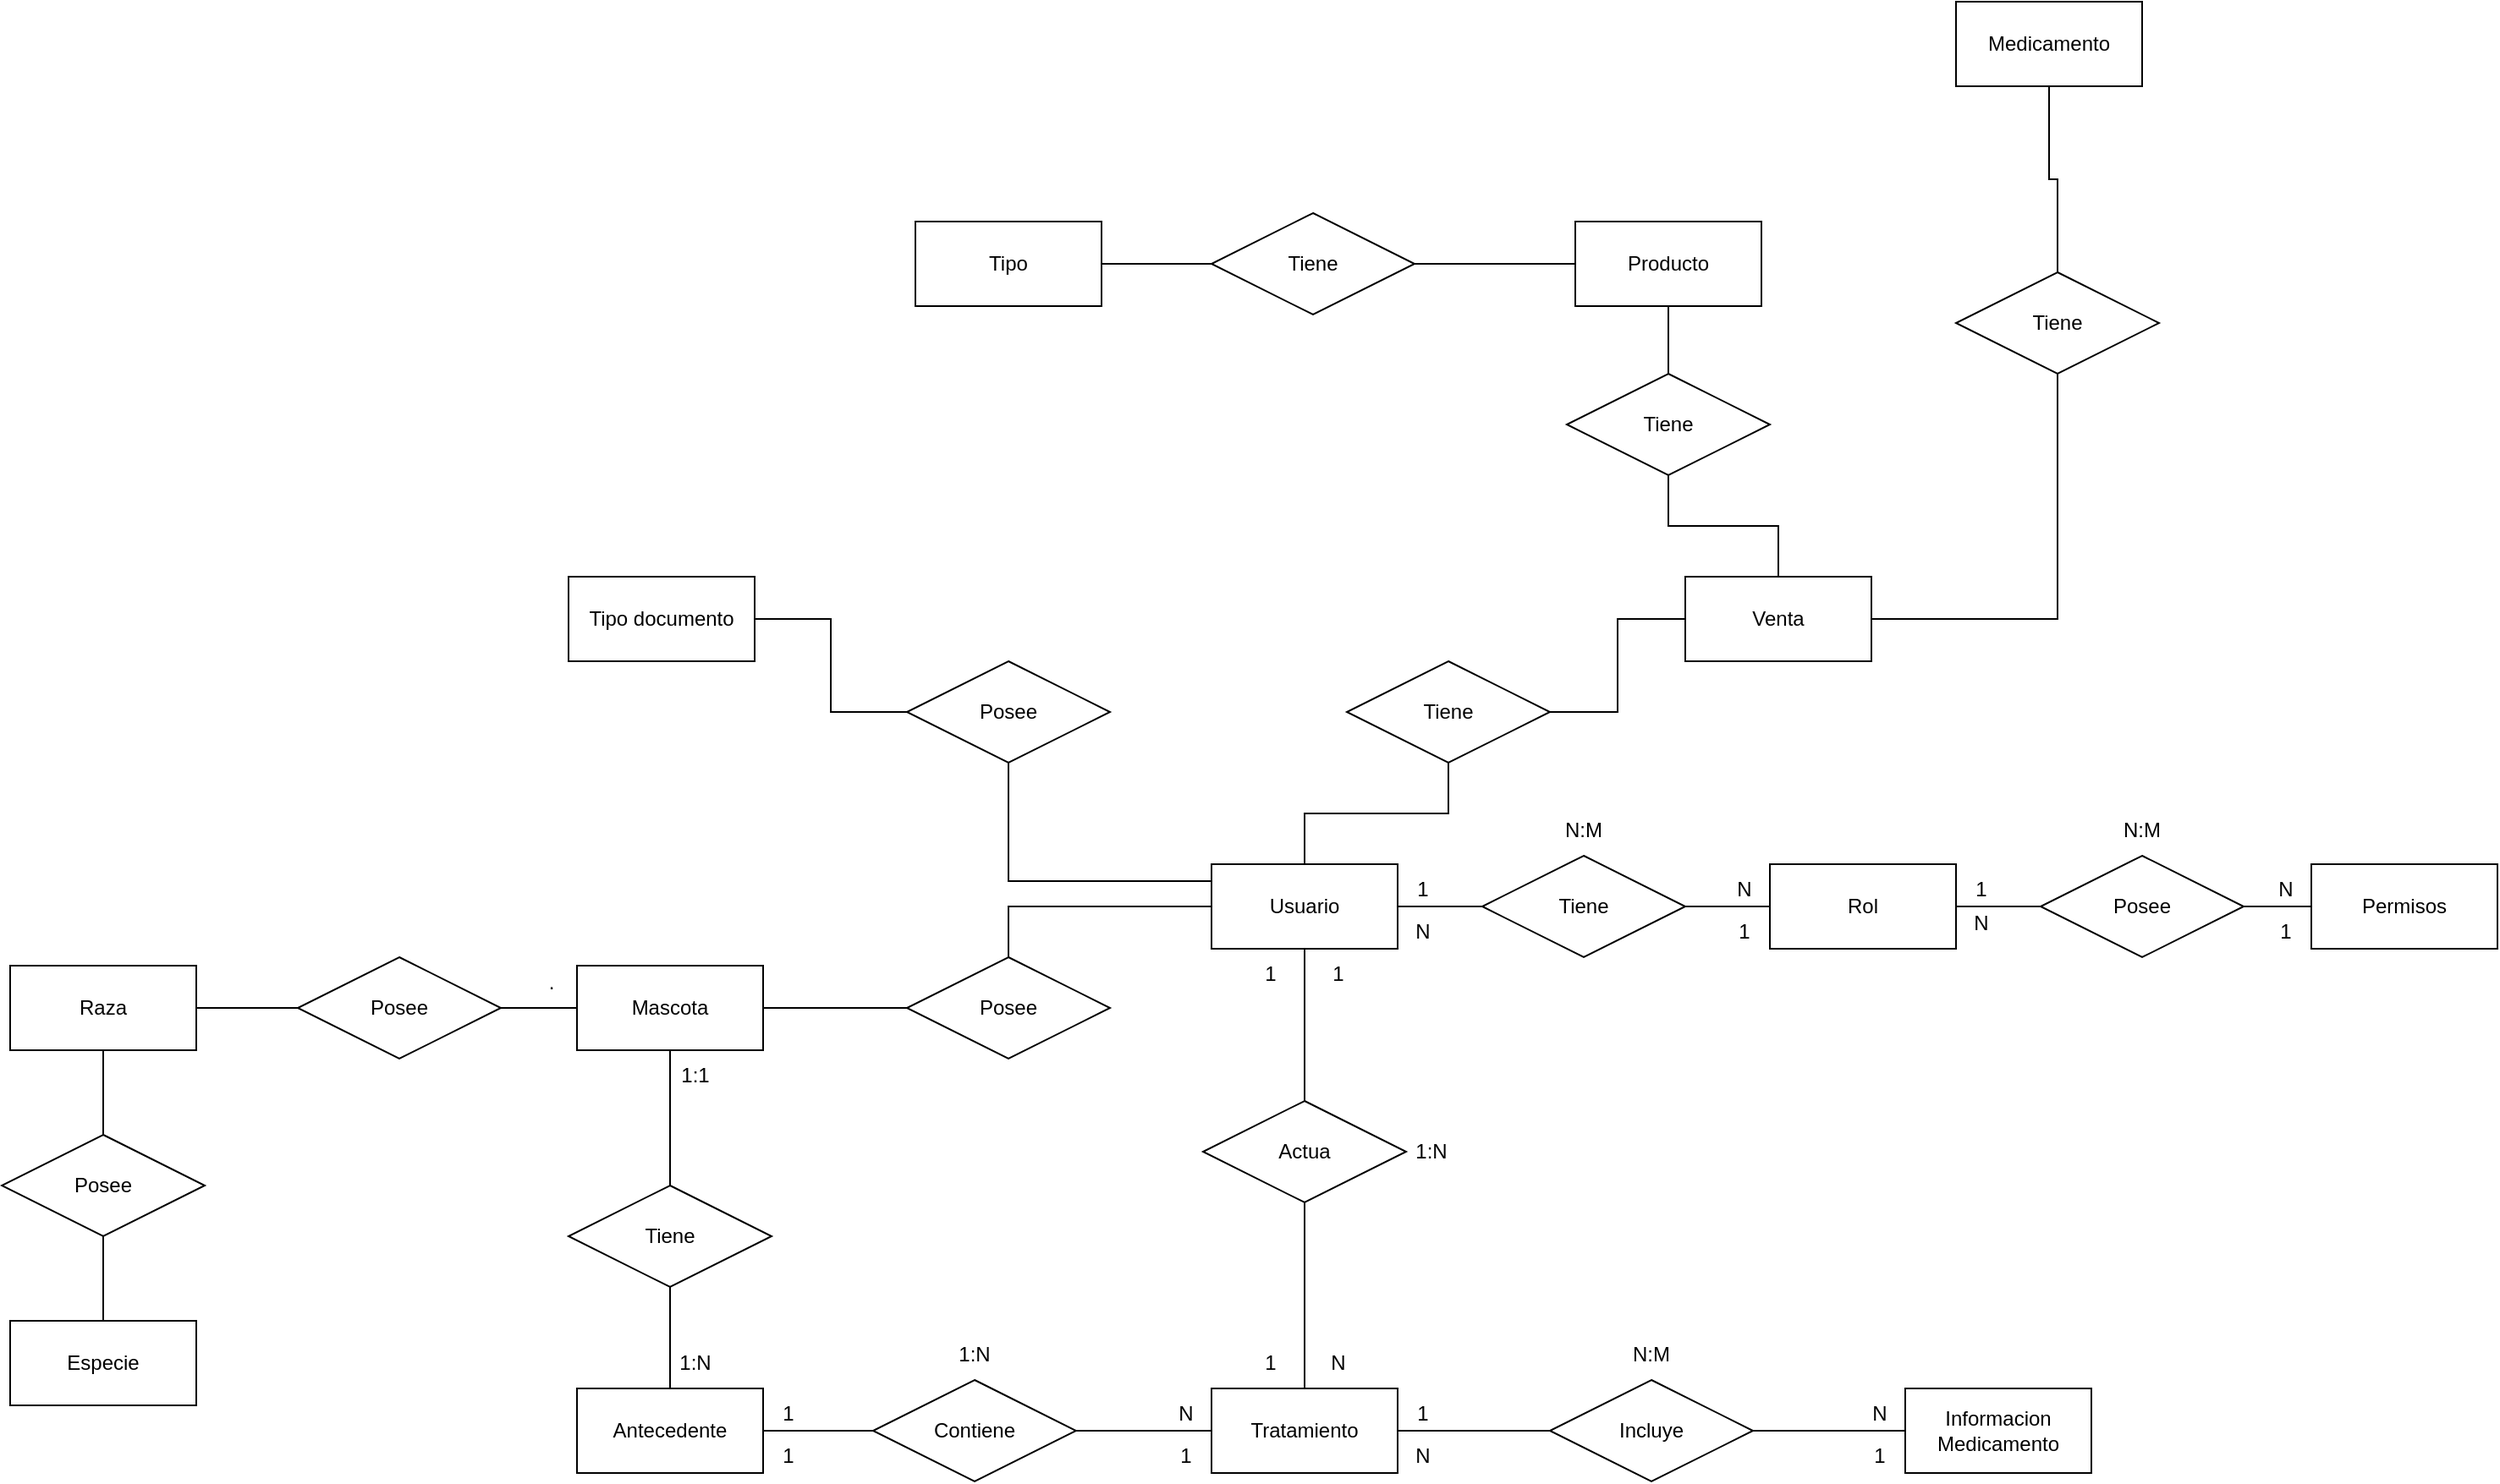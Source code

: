 <mxfile version="28.1.1">
  <diagram name="Página-1" id="5G2kjNnsktbM-zgSGdSU">
    <mxGraphModel dx="1782" dy="1856" grid="1" gridSize="10" guides="1" tooltips="1" connect="1" arrows="1" fold="1" page="1" pageScale="1" pageWidth="827" pageHeight="1169" math="0" shadow="0">
      <root>
        <mxCell id="0" />
        <mxCell id="1" parent="0" />
        <mxCell id="qp_JkodCqPg50iR1KAxC-13" style="edgeStyle=orthogonalEdgeStyle;rounded=0;orthogonalLoop=1;jettySize=auto;html=1;entryX=0;entryY=0.5;entryDx=0;entryDy=0;endArrow=none;endFill=0;" parent="1" source="qp_JkodCqPg50iR1KAxC-1" target="qp_JkodCqPg50iR1KAxC-10" edge="1">
          <mxGeometry relative="1" as="geometry" />
        </mxCell>
        <mxCell id="qp_JkodCqPg50iR1KAxC-33" value="" style="edgeStyle=orthogonalEdgeStyle;rounded=0;orthogonalLoop=1;jettySize=auto;html=1;endArrow=none;endFill=0;" parent="1" source="qp_JkodCqPg50iR1KAxC-1" target="qp_JkodCqPg50iR1KAxC-32" edge="1">
          <mxGeometry relative="1" as="geometry" />
        </mxCell>
        <mxCell id="qp_JkodCqPg50iR1KAxC-42" style="edgeStyle=orthogonalEdgeStyle;rounded=0;orthogonalLoop=1;jettySize=auto;html=1;endArrow=none;endFill=0;" parent="1" source="qp_JkodCqPg50iR1KAxC-1" target="qp_JkodCqPg50iR1KAxC-35" edge="1">
          <mxGeometry relative="1" as="geometry">
            <Array as="points">
              <mxPoint x="-70" y="180" />
            </Array>
          </mxGeometry>
        </mxCell>
        <mxCell id="qp_JkodCqPg50iR1KAxC-44" style="edgeStyle=orthogonalEdgeStyle;rounded=0;orthogonalLoop=1;jettySize=auto;html=1;endArrow=none;endFill=0;" parent="1" source="qp_JkodCqPg50iR1KAxC-1" target="qp_JkodCqPg50iR1KAxC-41" edge="1">
          <mxGeometry relative="1" as="geometry" />
        </mxCell>
        <mxCell id="qp_JkodCqPg50iR1KAxC-60" style="edgeStyle=orthogonalEdgeStyle;rounded=0;orthogonalLoop=1;jettySize=auto;html=1;endArrow=none;endFill=0;" parent="1" source="qp_JkodCqPg50iR1KAxC-1" target="qp_JkodCqPg50iR1KAxC-58" edge="1">
          <mxGeometry relative="1" as="geometry" />
        </mxCell>
        <mxCell id="qp_JkodCqPg50iR1KAxC-1" value="Usuario" style="html=1;whiteSpace=wrap;" parent="1" vertex="1">
          <mxGeometry x="50" y="170" width="110" height="50" as="geometry" />
        </mxCell>
        <mxCell id="qp_JkodCqPg50iR1KAxC-15" style="edgeStyle=orthogonalEdgeStyle;rounded=0;orthogonalLoop=1;jettySize=auto;html=1;entryX=0;entryY=0.5;entryDx=0;entryDy=0;endArrow=none;endFill=0;" parent="1" source="qp_JkodCqPg50iR1KAxC-2" target="qp_JkodCqPg50iR1KAxC-11" edge="1">
          <mxGeometry relative="1" as="geometry" />
        </mxCell>
        <mxCell id="qp_JkodCqPg50iR1KAxC-2" value="&lt;div&gt;Rol&lt;/div&gt;" style="html=1;whiteSpace=wrap;" parent="1" vertex="1">
          <mxGeometry x="380" y="170" width="110" height="50" as="geometry" />
        </mxCell>
        <mxCell id="qp_JkodCqPg50iR1KAxC-3" value="&lt;div&gt;Permisos&lt;/div&gt;" style="html=1;whiteSpace=wrap;" parent="1" vertex="1">
          <mxGeometry x="700" y="170" width="110" height="50" as="geometry" />
        </mxCell>
        <mxCell id="qp_JkodCqPg50iR1KAxC-5" value="Tipo documento" style="html=1;whiteSpace=wrap;" parent="1" vertex="1">
          <mxGeometry x="-330" width="110" height="50" as="geometry" />
        </mxCell>
        <mxCell id="qp_JkodCqPg50iR1KAxC-18" style="edgeStyle=orthogonalEdgeStyle;rounded=0;orthogonalLoop=1;jettySize=auto;html=1;endArrow=none;endFill=0;" parent="1" source="qp_JkodCqPg50iR1KAxC-6" target="qp_JkodCqPg50iR1KAxC-23" edge="1">
          <mxGeometry relative="1" as="geometry">
            <mxPoint x="210" y="380" as="targetPoint" />
          </mxGeometry>
        </mxCell>
        <mxCell id="qp_JkodCqPg50iR1KAxC-62" style="edgeStyle=orthogonalEdgeStyle;rounded=0;orthogonalLoop=1;jettySize=auto;html=1;endArrow=none;endFill=0;" parent="1" source="qp_JkodCqPg50iR1KAxC-6" target="qp_JkodCqPg50iR1KAxC-53" edge="1">
          <mxGeometry relative="1" as="geometry" />
        </mxCell>
        <mxCell id="qp_JkodCqPg50iR1KAxC-6" value="&lt;div&gt;Mascota&lt;/div&gt;" style="html=1;whiteSpace=wrap;" parent="1" vertex="1">
          <mxGeometry x="-325" y="230" width="110" height="50" as="geometry" />
        </mxCell>
        <mxCell id="qp_JkodCqPg50iR1KAxC-28" value="" style="edgeStyle=orthogonalEdgeStyle;rounded=0;orthogonalLoop=1;jettySize=auto;html=1;endArrow=none;endFill=0;" parent="1" source="qp_JkodCqPg50iR1KAxC-8" target="qp_JkodCqPg50iR1KAxC-27" edge="1">
          <mxGeometry relative="1" as="geometry" />
        </mxCell>
        <mxCell id="qp_JkodCqPg50iR1KAxC-8" value="Tratamiento" style="html=1;whiteSpace=wrap;" parent="1" vertex="1">
          <mxGeometry x="50" y="480" width="110" height="50" as="geometry" />
        </mxCell>
        <mxCell id="qp_JkodCqPg50iR1KAxC-9" value="Informacion Medicamento" style="html=1;whiteSpace=wrap;" parent="1" vertex="1">
          <mxGeometry x="460" y="480" width="110" height="50" as="geometry" />
        </mxCell>
        <mxCell id="qp_JkodCqPg50iR1KAxC-14" style="edgeStyle=orthogonalEdgeStyle;rounded=0;orthogonalLoop=1;jettySize=auto;html=1;endArrow=none;endFill=0;" parent="1" source="qp_JkodCqPg50iR1KAxC-10" target="qp_JkodCqPg50iR1KAxC-2" edge="1">
          <mxGeometry relative="1" as="geometry" />
        </mxCell>
        <mxCell id="qp_JkodCqPg50iR1KAxC-10" value="Tiene" style="shape=rhombus;perimeter=rhombusPerimeter;whiteSpace=wrap;html=1;align=center;" parent="1" vertex="1">
          <mxGeometry x="210" y="165" width="120" height="60" as="geometry" />
        </mxCell>
        <mxCell id="qp_JkodCqPg50iR1KAxC-16" value="" style="edgeStyle=orthogonalEdgeStyle;rounded=0;orthogonalLoop=1;jettySize=auto;html=1;endArrow=none;endFill=0;" parent="1" source="qp_JkodCqPg50iR1KAxC-11" target="qp_JkodCqPg50iR1KAxC-3" edge="1">
          <mxGeometry relative="1" as="geometry" />
        </mxCell>
        <mxCell id="qp_JkodCqPg50iR1KAxC-11" value="Posee" style="shape=rhombus;perimeter=rhombusPerimeter;whiteSpace=wrap;html=1;align=center;" parent="1" vertex="1">
          <mxGeometry x="540" y="165" width="120" height="60" as="geometry" />
        </mxCell>
        <mxCell id="qp_JkodCqPg50iR1KAxC-21" value="" style="edgeStyle=orthogonalEdgeStyle;rounded=0;orthogonalLoop=1;jettySize=auto;html=1;endArrow=none;endFill=0;" parent="1" source="qp_JkodCqPg50iR1KAxC-25" target="qp_JkodCqPg50iR1KAxC-7" edge="1">
          <mxGeometry relative="1" as="geometry">
            <mxPoint x="540" y="400" as="sourcePoint" />
            <mxPoint x="385" y="530" as="targetPoint" />
          </mxGeometry>
        </mxCell>
        <mxCell id="qp_JkodCqPg50iR1KAxC-7" value="Antecedente" style="html=1;whiteSpace=wrap;" parent="1" vertex="1">
          <mxGeometry x="-325" y="480" width="110" height="50" as="geometry" />
        </mxCell>
        <mxCell id="qp_JkodCqPg50iR1KAxC-23" value="Tiene" style="shape=rhombus;perimeter=rhombusPerimeter;whiteSpace=wrap;html=1;align=center;" parent="1" vertex="1">
          <mxGeometry x="-330" y="360" width="120" height="60" as="geometry" />
        </mxCell>
        <mxCell id="qp_JkodCqPg50iR1KAxC-24" style="edgeStyle=orthogonalEdgeStyle;rounded=0;orthogonalLoop=1;jettySize=auto;html=1;endArrow=none;endFill=0;" parent="1" source="qp_JkodCqPg50iR1KAxC-23" target="qp_JkodCqPg50iR1KAxC-7" edge="1">
          <mxGeometry relative="1" as="geometry">
            <mxPoint x="380" y="320" as="sourcePoint" />
            <mxPoint x="330" y="440" as="targetPoint" />
          </mxGeometry>
        </mxCell>
        <mxCell id="qp_JkodCqPg50iR1KAxC-26" value="" style="edgeStyle=orthogonalEdgeStyle;rounded=0;orthogonalLoop=1;jettySize=auto;html=1;endArrow=none;endFill=0;" parent="1" source="qp_JkodCqPg50iR1KAxC-25" target="qp_JkodCqPg50iR1KAxC-8" edge="1">
          <mxGeometry relative="1" as="geometry" />
        </mxCell>
        <mxCell id="qp_JkodCqPg50iR1KAxC-25" value="Contiene" style="shape=rhombus;perimeter=rhombusPerimeter;whiteSpace=wrap;html=1;align=center;" parent="1" vertex="1">
          <mxGeometry x="-150" y="475" width="120" height="60" as="geometry" />
        </mxCell>
        <mxCell id="qp_JkodCqPg50iR1KAxC-29" value="" style="edgeStyle=orthogonalEdgeStyle;rounded=0;orthogonalLoop=1;jettySize=auto;html=1;endArrow=none;endFill=0;" parent="1" source="qp_JkodCqPg50iR1KAxC-27" target="qp_JkodCqPg50iR1KAxC-9" edge="1">
          <mxGeometry relative="1" as="geometry" />
        </mxCell>
        <mxCell id="qp_JkodCqPg50iR1KAxC-27" value="Incluye" style="shape=rhombus;perimeter=rhombusPerimeter;whiteSpace=wrap;html=1;align=center;" parent="1" vertex="1">
          <mxGeometry x="250" y="475" width="120" height="60" as="geometry" />
        </mxCell>
        <mxCell id="qp_JkodCqPg50iR1KAxC-34" style="edgeStyle=orthogonalEdgeStyle;rounded=0;orthogonalLoop=1;jettySize=auto;html=1;endArrow=none;endFill=0;" parent="1" source="qp_JkodCqPg50iR1KAxC-32" target="qp_JkodCqPg50iR1KAxC-8" edge="1">
          <mxGeometry relative="1" as="geometry" />
        </mxCell>
        <mxCell id="qp_JkodCqPg50iR1KAxC-32" value="Actua" style="shape=rhombus;perimeter=rhombusPerimeter;whiteSpace=wrap;html=1;align=center;" parent="1" vertex="1">
          <mxGeometry x="45" y="310" width="120" height="60" as="geometry" />
        </mxCell>
        <mxCell id="qp_JkodCqPg50iR1KAxC-43" value="" style="edgeStyle=orthogonalEdgeStyle;rounded=0;orthogonalLoop=1;jettySize=auto;html=1;endArrow=none;endFill=0;" parent="1" source="qp_JkodCqPg50iR1KAxC-35" target="qp_JkodCqPg50iR1KAxC-5" edge="1">
          <mxGeometry relative="1" as="geometry" />
        </mxCell>
        <mxCell id="qp_JkodCqPg50iR1KAxC-35" value="Posee" style="shape=rhombus;perimeter=rhombusPerimeter;whiteSpace=wrap;html=1;align=center;" parent="1" vertex="1">
          <mxGeometry x="-130" y="50" width="120" height="60" as="geometry" />
        </mxCell>
        <mxCell id="qp_JkodCqPg50iR1KAxC-47" style="edgeStyle=orthogonalEdgeStyle;rounded=0;orthogonalLoop=1;jettySize=auto;html=1;endArrow=none;endFill=0;" parent="1" source="qp_JkodCqPg50iR1KAxC-36" target="qp_JkodCqPg50iR1KAxC-40" edge="1">
          <mxGeometry relative="1" as="geometry" />
        </mxCell>
        <mxCell id="qp_JkodCqPg50iR1KAxC-48" style="edgeStyle=orthogonalEdgeStyle;rounded=0;orthogonalLoop=1;jettySize=auto;html=1;endArrow=none;endFill=0;" parent="1" source="qp_JkodCqPg50iR1KAxC-36" target="qp_JkodCqPg50iR1KAxC-46" edge="1">
          <mxGeometry relative="1" as="geometry" />
        </mxCell>
        <mxCell id="qp_JkodCqPg50iR1KAxC-36" value="Venta" style="html=1;whiteSpace=wrap;" parent="1" vertex="1">
          <mxGeometry x="330" width="110" height="50" as="geometry" />
        </mxCell>
        <mxCell id="qp_JkodCqPg50iR1KAxC-66" style="edgeStyle=orthogonalEdgeStyle;rounded=0;orthogonalLoop=1;jettySize=auto;html=1;endArrow=none;endFill=0;" parent="1" source="qp_JkodCqPg50iR1KAxC-37" target="qp_JkodCqPg50iR1KAxC-65" edge="1">
          <mxGeometry relative="1" as="geometry" />
        </mxCell>
        <mxCell id="qp_JkodCqPg50iR1KAxC-37" value="&lt;div&gt;Producto&lt;/div&gt;" style="html=1;whiteSpace=wrap;" parent="1" vertex="1">
          <mxGeometry x="265" y="-210" width="110" height="50" as="geometry" />
        </mxCell>
        <mxCell id="qp_JkodCqPg50iR1KAxC-39" value="Medicamento" style="html=1;whiteSpace=wrap;" parent="1" vertex="1">
          <mxGeometry x="490" y="-340" width="110" height="50" as="geometry" />
        </mxCell>
        <mxCell id="qp_JkodCqPg50iR1KAxC-49" style="edgeStyle=orthogonalEdgeStyle;rounded=0;orthogonalLoop=1;jettySize=auto;html=1;endArrow=none;endFill=0;" parent="1" source="qp_JkodCqPg50iR1KAxC-40" target="qp_JkodCqPg50iR1KAxC-37" edge="1">
          <mxGeometry relative="1" as="geometry" />
        </mxCell>
        <mxCell id="qp_JkodCqPg50iR1KAxC-40" value="Tiene" style="shape=rhombus;perimeter=rhombusPerimeter;whiteSpace=wrap;html=1;align=center;" parent="1" vertex="1">
          <mxGeometry x="260" y="-120" width="120" height="60" as="geometry" />
        </mxCell>
        <mxCell id="qp_JkodCqPg50iR1KAxC-45" style="edgeStyle=orthogonalEdgeStyle;rounded=0;orthogonalLoop=1;jettySize=auto;html=1;endArrow=none;endFill=0;" parent="1" source="qp_JkodCqPg50iR1KAxC-41" target="qp_JkodCqPg50iR1KAxC-36" edge="1">
          <mxGeometry relative="1" as="geometry" />
        </mxCell>
        <mxCell id="qp_JkodCqPg50iR1KAxC-41" value="Tiene" style="shape=rhombus;perimeter=rhombusPerimeter;whiteSpace=wrap;html=1;align=center;" parent="1" vertex="1">
          <mxGeometry x="130" y="50" width="120" height="60" as="geometry" />
        </mxCell>
        <mxCell id="qp_JkodCqPg50iR1KAxC-50" style="edgeStyle=orthogonalEdgeStyle;rounded=0;orthogonalLoop=1;jettySize=auto;html=1;endArrow=none;endFill=0;" parent="1" source="qp_JkodCqPg50iR1KAxC-46" target="qp_JkodCqPg50iR1KAxC-39" edge="1">
          <mxGeometry relative="1" as="geometry" />
        </mxCell>
        <mxCell id="qp_JkodCqPg50iR1KAxC-46" value="Tiene" style="shape=rhombus;perimeter=rhombusPerimeter;whiteSpace=wrap;html=1;align=center;" parent="1" vertex="1">
          <mxGeometry x="490" y="-180" width="120" height="60" as="geometry" />
        </mxCell>
        <mxCell id="qp_JkodCqPg50iR1KAxC-56" style="edgeStyle=orthogonalEdgeStyle;rounded=0;orthogonalLoop=1;jettySize=auto;html=1;endArrow=none;endFill=0;" parent="1" source="qp_JkodCqPg50iR1KAxC-51" target="qp_JkodCqPg50iR1KAxC-54" edge="1">
          <mxGeometry relative="1" as="geometry" />
        </mxCell>
        <mxCell id="qp_JkodCqPg50iR1KAxC-51" value="Raza" style="html=1;whiteSpace=wrap;" parent="1" vertex="1">
          <mxGeometry x="-660" y="230" width="110" height="50" as="geometry" />
        </mxCell>
        <mxCell id="qp_JkodCqPg50iR1KAxC-52" value="Especie" style="html=1;whiteSpace=wrap;" parent="1" vertex="1">
          <mxGeometry x="-660" y="440" width="110" height="50" as="geometry" />
        </mxCell>
        <mxCell id="qp_JkodCqPg50iR1KAxC-63" style="edgeStyle=orthogonalEdgeStyle;rounded=0;orthogonalLoop=1;jettySize=auto;html=1;endArrow=none;endFill=0;" parent="1" source="qp_JkodCqPg50iR1KAxC-53" target="qp_JkodCqPg50iR1KAxC-51" edge="1">
          <mxGeometry relative="1" as="geometry" />
        </mxCell>
        <mxCell id="qp_JkodCqPg50iR1KAxC-53" value="Posee" style="shape=rhombus;perimeter=rhombusPerimeter;whiteSpace=wrap;html=1;align=center;" parent="1" vertex="1">
          <mxGeometry x="-490" y="225" width="120" height="60" as="geometry" />
        </mxCell>
        <mxCell id="qp_JkodCqPg50iR1KAxC-57" style="edgeStyle=orthogonalEdgeStyle;rounded=0;orthogonalLoop=1;jettySize=auto;html=1;endArrow=none;endFill=0;" parent="1" source="qp_JkodCqPg50iR1KAxC-54" target="qp_JkodCqPg50iR1KAxC-52" edge="1">
          <mxGeometry relative="1" as="geometry" />
        </mxCell>
        <mxCell id="qp_JkodCqPg50iR1KAxC-54" value="Posee" style="shape=rhombus;perimeter=rhombusPerimeter;whiteSpace=wrap;html=1;align=center;" parent="1" vertex="1">
          <mxGeometry x="-665" y="330" width="120" height="60" as="geometry" />
        </mxCell>
        <mxCell id="qp_JkodCqPg50iR1KAxC-61" style="edgeStyle=orthogonalEdgeStyle;rounded=0;orthogonalLoop=1;jettySize=auto;html=1;endArrow=none;endFill=0;" parent="1" source="qp_JkodCqPg50iR1KAxC-58" target="qp_JkodCqPg50iR1KAxC-6" edge="1">
          <mxGeometry relative="1" as="geometry" />
        </mxCell>
        <mxCell id="qp_JkodCqPg50iR1KAxC-58" value="Posee" style="shape=rhombus;perimeter=rhombusPerimeter;whiteSpace=wrap;html=1;align=center;" parent="1" vertex="1">
          <mxGeometry x="-130" y="225" width="120" height="60" as="geometry" />
        </mxCell>
        <mxCell id="qp_JkodCqPg50iR1KAxC-64" value="Tipo" style="html=1;whiteSpace=wrap;" parent="1" vertex="1">
          <mxGeometry x="-125" y="-210" width="110" height="50" as="geometry" />
        </mxCell>
        <mxCell id="qp_JkodCqPg50iR1KAxC-67" style="edgeStyle=orthogonalEdgeStyle;rounded=0;orthogonalLoop=1;jettySize=auto;html=1;endArrow=none;endFill=0;" parent="1" source="qp_JkodCqPg50iR1KAxC-65" target="qp_JkodCqPg50iR1KAxC-64" edge="1">
          <mxGeometry relative="1" as="geometry" />
        </mxCell>
        <mxCell id="qp_JkodCqPg50iR1KAxC-65" value="Tiene" style="shape=rhombus;perimeter=rhombusPerimeter;whiteSpace=wrap;html=1;align=center;" parent="1" vertex="1">
          <mxGeometry x="50" y="-215" width="120" height="60" as="geometry" />
        </mxCell>
        <mxCell id="qp_JkodCqPg50iR1KAxC-68" value="1" style="text;html=1;align=center;verticalAlign=middle;whiteSpace=wrap;rounded=0;" parent="1" vertex="1">
          <mxGeometry x="160" y="170" width="30" height="30" as="geometry" />
        </mxCell>
        <mxCell id="qp_JkodCqPg50iR1KAxC-69" value="N:M" style="text;html=1;align=center;verticalAlign=middle;whiteSpace=wrap;rounded=0;" parent="1" vertex="1">
          <mxGeometry x="255" y="135" width="30" height="30" as="geometry" />
        </mxCell>
        <mxCell id="qp_JkodCqPg50iR1KAxC-70" value="N" style="text;html=1;align=center;verticalAlign=middle;whiteSpace=wrap;rounded=0;" parent="1" vertex="1">
          <mxGeometry x="350" y="170" width="30" height="30" as="geometry" />
        </mxCell>
        <mxCell id="qp_JkodCqPg50iR1KAxC-71" value="&lt;div&gt;1&lt;/div&gt;" style="text;html=1;align=center;verticalAlign=middle;whiteSpace=wrap;rounded=0;" parent="1" vertex="1">
          <mxGeometry x="490" y="170" width="30" height="30" as="geometry" />
        </mxCell>
        <mxCell id="qp_JkodCqPg50iR1KAxC-72" value="N" style="text;html=1;align=center;verticalAlign=middle;whiteSpace=wrap;rounded=0;" parent="1" vertex="1">
          <mxGeometry x="670" y="170" width="30" height="30" as="geometry" />
        </mxCell>
        <mxCell id="qp_JkodCqPg50iR1KAxC-73" value="N:M" style="text;html=1;align=center;verticalAlign=middle;whiteSpace=wrap;rounded=0;" parent="1" vertex="1">
          <mxGeometry x="585" y="135" width="30" height="30" as="geometry" />
        </mxCell>
        <mxCell id="qp_JkodCqPg50iR1KAxC-74" value="1" style="text;html=1;align=center;verticalAlign=middle;whiteSpace=wrap;rounded=0;" parent="1" vertex="1">
          <mxGeometry x="110" y="220" width="30" height="30" as="geometry" />
        </mxCell>
        <mxCell id="qp_JkodCqPg50iR1KAxC-75" value="N" style="text;html=1;align=center;verticalAlign=middle;whiteSpace=wrap;rounded=0;" parent="1" vertex="1">
          <mxGeometry x="110" y="450" width="30" height="30" as="geometry" />
        </mxCell>
        <mxCell id="qp_JkodCqPg50iR1KAxC-76" value="1:N" style="text;html=1;align=center;verticalAlign=middle;whiteSpace=wrap;rounded=0;" parent="1" vertex="1">
          <mxGeometry x="165" y="325" width="30" height="30" as="geometry" />
        </mxCell>
        <mxCell id="qp_JkodCqPg50iR1KAxC-77" value="1" style="text;html=1;align=center;verticalAlign=middle;whiteSpace=wrap;rounded=0;" parent="1" vertex="1">
          <mxGeometry x="160" y="480" width="30" height="30" as="geometry" />
        </mxCell>
        <mxCell id="qp_JkodCqPg50iR1KAxC-78" value="N" style="text;html=1;align=center;verticalAlign=middle;whiteSpace=wrap;rounded=0;" parent="1" vertex="1">
          <mxGeometry x="430" y="480" width="30" height="30" as="geometry" />
        </mxCell>
        <mxCell id="qp_JkodCqPg50iR1KAxC-79" value="N:M" style="text;html=1;align=center;verticalAlign=middle;whiteSpace=wrap;rounded=0;" parent="1" vertex="1">
          <mxGeometry x="295" y="445" width="30" height="30" as="geometry" />
        </mxCell>
        <mxCell id="qp_JkodCqPg50iR1KAxC-80" value="1" style="text;html=1;align=center;verticalAlign=middle;whiteSpace=wrap;rounded=0;" parent="1" vertex="1">
          <mxGeometry x="-215" y="480" width="30" height="30" as="geometry" />
        </mxCell>
        <mxCell id="qp_JkodCqPg50iR1KAxC-81" value="N" style="text;html=1;align=center;verticalAlign=middle;whiteSpace=wrap;rounded=0;" parent="1" vertex="1">
          <mxGeometry x="20" y="480" width="30" height="30" as="geometry" />
        </mxCell>
        <mxCell id="qp_JkodCqPg50iR1KAxC-82" value="1:N" style="text;html=1;align=center;verticalAlign=middle;whiteSpace=wrap;rounded=0;" parent="1" vertex="1">
          <mxGeometry x="-105" y="445" width="30" height="30" as="geometry" />
        </mxCell>
        <mxCell id="qp_JkodCqPg50iR1KAxC-83" value="1:1" style="text;html=1;align=center;verticalAlign=middle;whiteSpace=wrap;rounded=0;" parent="1" vertex="1">
          <mxGeometry x="-270" y="280" width="30" height="30" as="geometry" />
        </mxCell>
        <mxCell id="qp_JkodCqPg50iR1KAxC-86" value="1:N" style="text;html=1;align=center;verticalAlign=middle;whiteSpace=wrap;rounded=0;" parent="1" vertex="1">
          <mxGeometry x="-270" y="450" width="30" height="30" as="geometry" />
        </mxCell>
        <mxCell id="qp_JkodCqPg50iR1KAxC-87" value="." style="text;html=1;align=center;verticalAlign=middle;whiteSpace=wrap;rounded=0;" parent="1" vertex="1">
          <mxGeometry x="-355" y="225" width="30" height="30" as="geometry" />
        </mxCell>
        <mxCell id="qp_JkodCqPg50iR1KAxC-93" value="N" style="text;html=1;align=center;verticalAlign=middle;whiteSpace=wrap;rounded=0;" parent="1" vertex="1">
          <mxGeometry x="490" y="190" width="30" height="30" as="geometry" />
        </mxCell>
        <mxCell id="qp_JkodCqPg50iR1KAxC-94" value="1" style="text;html=1;align=center;verticalAlign=middle;whiteSpace=wrap;rounded=0;" parent="1" vertex="1">
          <mxGeometry x="670" y="195" width="30" height="30" as="geometry" />
        </mxCell>
        <mxCell id="RIdISjpA7_vfpAswsS15-1" value="N" style="text;html=1;align=center;verticalAlign=middle;whiteSpace=wrap;rounded=0;" vertex="1" parent="1">
          <mxGeometry x="160" y="195" width="30" height="30" as="geometry" />
        </mxCell>
        <mxCell id="RIdISjpA7_vfpAswsS15-2" value="1" style="text;html=1;align=center;verticalAlign=middle;whiteSpace=wrap;rounded=0;" vertex="1" parent="1">
          <mxGeometry x="350" y="195" width="30" height="30" as="geometry" />
        </mxCell>
        <mxCell id="RIdISjpA7_vfpAswsS15-4" value="1" style="text;html=1;align=center;verticalAlign=middle;whiteSpace=wrap;rounded=0;" vertex="1" parent="1">
          <mxGeometry x="70" y="220" width="30" height="30" as="geometry" />
        </mxCell>
        <mxCell id="RIdISjpA7_vfpAswsS15-5" value="1" style="text;html=1;align=center;verticalAlign=middle;whiteSpace=wrap;rounded=0;" vertex="1" parent="1">
          <mxGeometry x="70" y="450" width="30" height="30" as="geometry" />
        </mxCell>
        <mxCell id="RIdISjpA7_vfpAswsS15-6" value="N" style="text;html=1;align=center;verticalAlign=middle;whiteSpace=wrap;rounded=0;" vertex="1" parent="1">
          <mxGeometry x="160" y="505" width="30" height="30" as="geometry" />
        </mxCell>
        <mxCell id="RIdISjpA7_vfpAswsS15-7" value="1" style="text;html=1;align=center;verticalAlign=middle;whiteSpace=wrap;rounded=0;" vertex="1" parent="1">
          <mxGeometry x="430" y="505" width="30" height="30" as="geometry" />
        </mxCell>
        <mxCell id="RIdISjpA7_vfpAswsS15-9" value="1" style="text;html=1;align=center;verticalAlign=middle;whiteSpace=wrap;rounded=0;" vertex="1" parent="1">
          <mxGeometry x="20" y="505" width="30" height="30" as="geometry" />
        </mxCell>
        <mxCell id="RIdISjpA7_vfpAswsS15-10" value="1" style="text;html=1;align=center;verticalAlign=middle;whiteSpace=wrap;rounded=0;" vertex="1" parent="1">
          <mxGeometry x="-215" y="505" width="30" height="30" as="geometry" />
        </mxCell>
      </root>
    </mxGraphModel>
  </diagram>
</mxfile>
